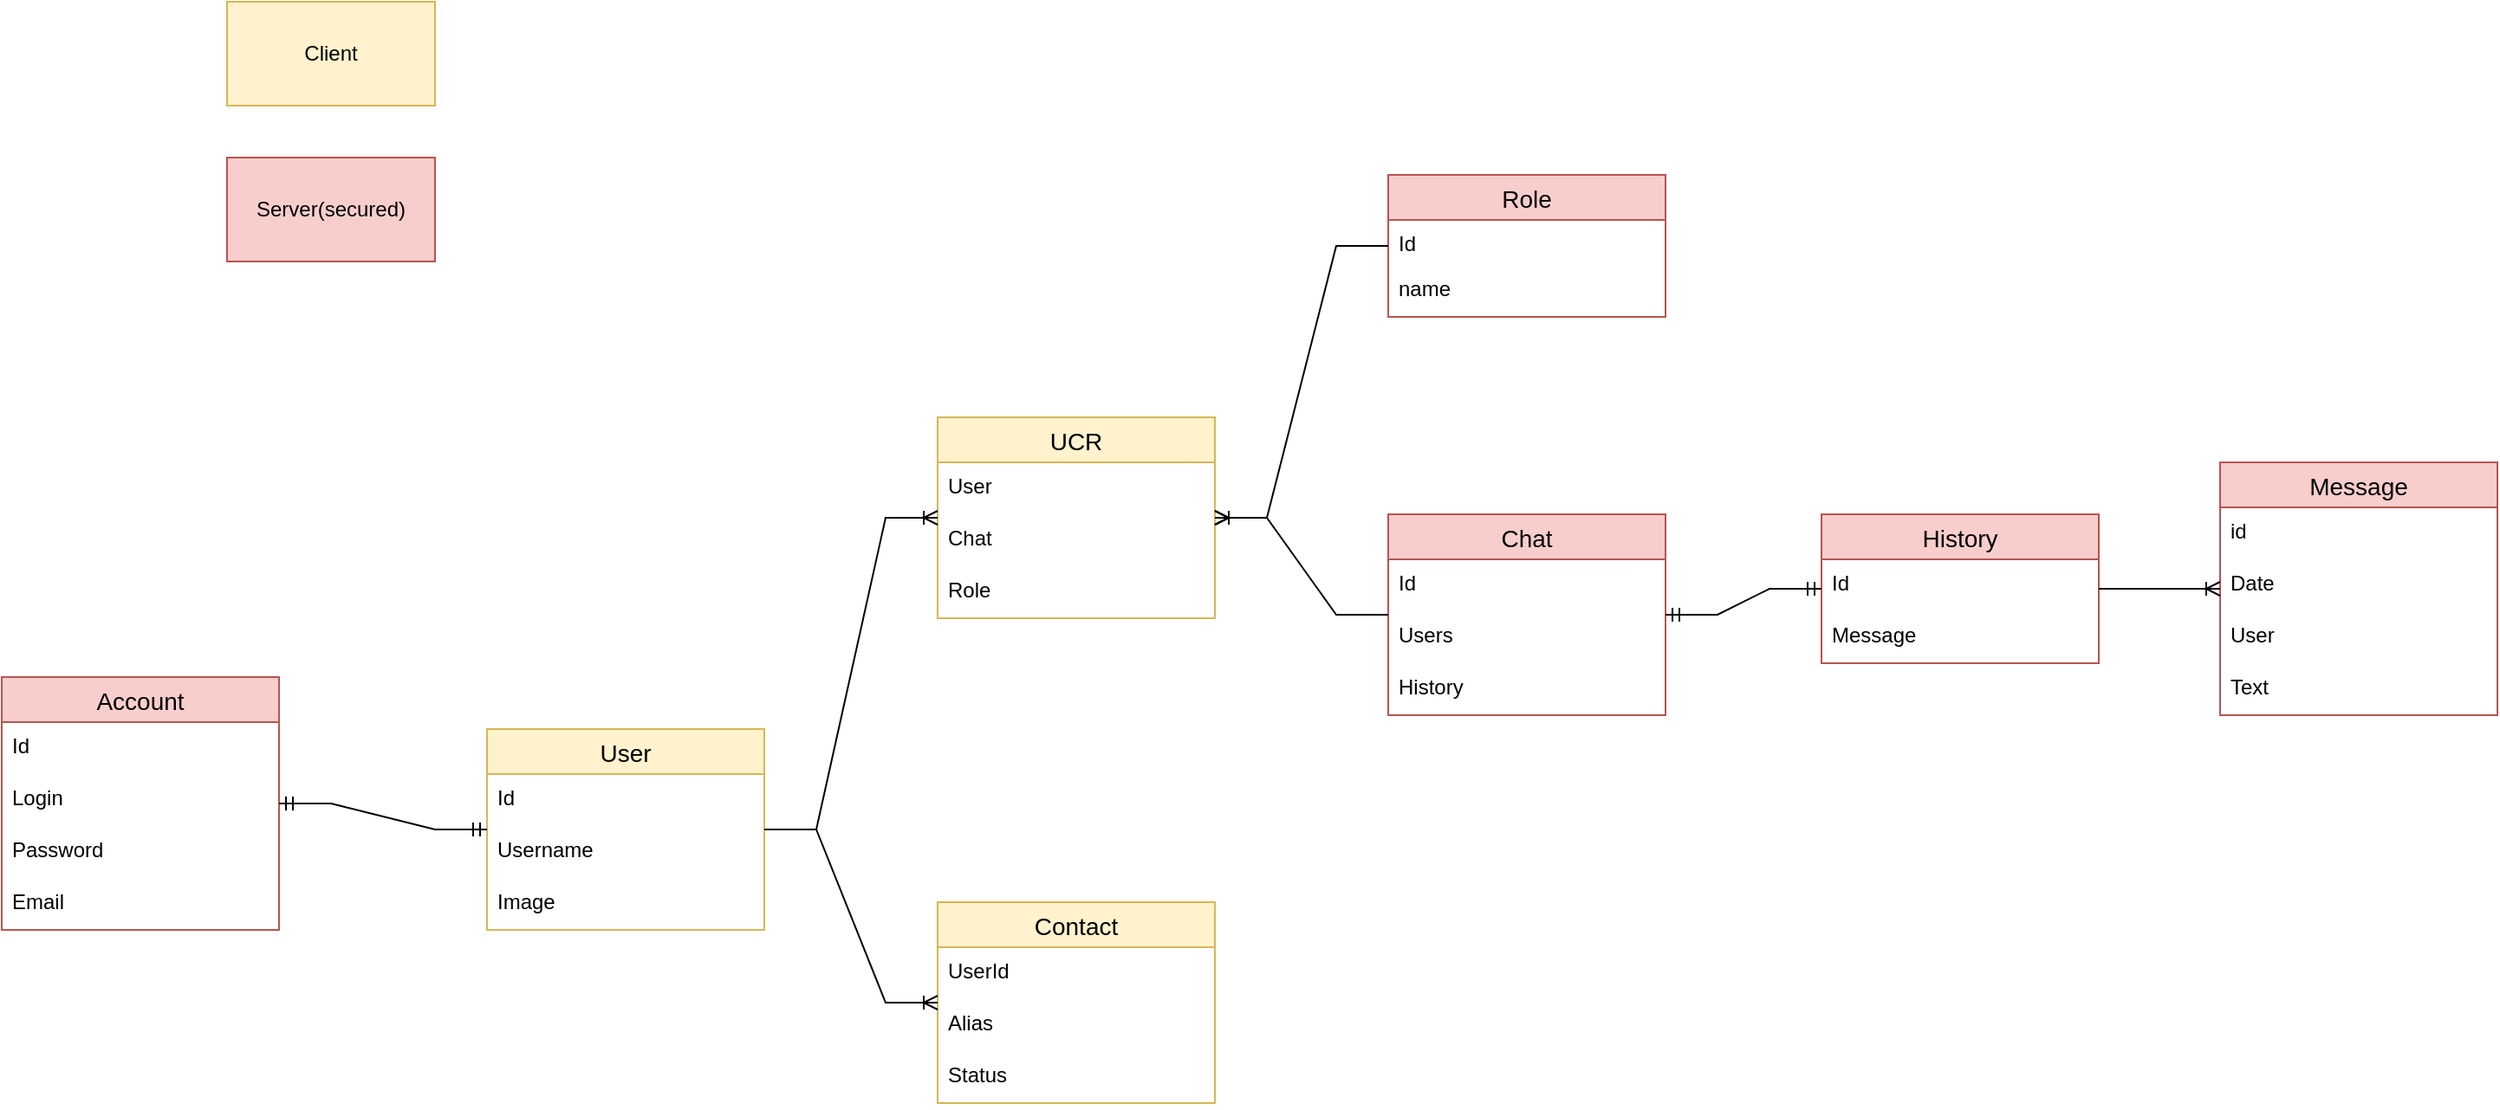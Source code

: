 <mxfile version="19.0.3" type="device" pages="3"><diagram id="R2lEEEUBdFMjLlhIrx00" name="DB"><mxGraphModel dx="2842" dy="1056" grid="1" gridSize="10" guides="1" tooltips="1" connect="1" arrows="1" fold="1" page="1" pageScale="1" pageWidth="1169" pageHeight="827" background="#FFFFFF" math="0" shadow="0" extFonts="Permanent Marker^https://fonts.googleapis.com/css?family=Permanent+Marker"><root><mxCell id="0"/><mxCell id="1" parent="0"/><mxCell id="-1a0NbilGrQ_6agDPdfm-17" value="User" style="swimlane;fontStyle=0;childLayout=stackLayout;horizontal=1;startSize=26;horizontalStack=0;resizeParent=1;resizeParentMax=0;resizeLast=0;collapsible=1;marginBottom=0;align=center;fontSize=14;fillColor=#fff2cc;strokeColor=#d6b656;" vertex="1" parent="1"><mxGeometry y="460" width="160" height="116" as="geometry"/></mxCell><mxCell id="-1a0NbilGrQ_6agDPdfm-18" value="Id" style="text;strokeColor=none;fillColor=none;spacingLeft=4;spacingRight=4;overflow=hidden;rotatable=0;points=[[0,0.5],[1,0.5]];portConstraint=eastwest;fontSize=12;" vertex="1" parent="-1a0NbilGrQ_6agDPdfm-17"><mxGeometry y="26" width="160" height="30" as="geometry"/></mxCell><mxCell id="-1a0NbilGrQ_6agDPdfm-19" value="Username " style="text;strokeColor=none;fillColor=none;spacingLeft=4;spacingRight=4;overflow=hidden;rotatable=0;points=[[0,0.5],[1,0.5]];portConstraint=eastwest;fontSize=12;" vertex="1" parent="-1a0NbilGrQ_6agDPdfm-17"><mxGeometry y="56" width="160" height="30" as="geometry"/></mxCell><mxCell id="8l3aoDlcYQnAMy_f-E5n-1" value="Image" style="text;strokeColor=none;fillColor=none;spacingLeft=4;spacingRight=4;overflow=hidden;rotatable=0;points=[[0,0.5],[1,0.5]];portConstraint=eastwest;fontSize=12;" vertex="1" parent="-1a0NbilGrQ_6agDPdfm-17"><mxGeometry y="86" width="160" height="30" as="geometry"/></mxCell><mxCell id="-1a0NbilGrQ_6agDPdfm-21" value="Role" style="swimlane;fontStyle=0;childLayout=stackLayout;horizontal=1;startSize=26;horizontalStack=0;resizeParent=1;resizeParentMax=0;resizeLast=0;collapsible=1;marginBottom=0;align=center;fontSize=14;fillColor=#f8cecc;strokeColor=#b85450;" vertex="1" parent="1"><mxGeometry x="520" y="140" width="160" height="82" as="geometry"/></mxCell><mxCell id="-1a0NbilGrQ_6agDPdfm-22" value="Id" style="text;strokeColor=none;fillColor=none;spacingLeft=4;spacingRight=4;overflow=hidden;rotatable=0;points=[[0,0.5],[1,0.5]];portConstraint=eastwest;fontSize=12;" vertex="1" parent="-1a0NbilGrQ_6agDPdfm-21"><mxGeometry y="26" width="160" height="26" as="geometry"/></mxCell><mxCell id="-1a0NbilGrQ_6agDPdfm-23" value="name" style="text;strokeColor=none;fillColor=none;spacingLeft=4;spacingRight=4;overflow=hidden;rotatable=0;points=[[0,0.5],[1,0.5]];portConstraint=eastwest;fontSize=12;" vertex="1" parent="-1a0NbilGrQ_6agDPdfm-21"><mxGeometry y="52" width="160" height="30" as="geometry"/></mxCell><mxCell id="cyFJvBOJ71rGkiXKfTyn-1" value="Chat" style="swimlane;fontStyle=0;childLayout=stackLayout;horizontal=1;startSize=26;horizontalStack=0;resizeParent=1;resizeParentMax=0;resizeLast=0;collapsible=1;marginBottom=0;align=center;fontSize=14;fillColor=#f8cecc;strokeColor=#b85450;" vertex="1" parent="1"><mxGeometry x="520" y="336" width="160" height="116" as="geometry"/></mxCell><mxCell id="cyFJvBOJ71rGkiXKfTyn-2" value="Id" style="text;strokeColor=none;fillColor=none;spacingLeft=4;spacingRight=4;overflow=hidden;rotatable=0;points=[[0,0.5],[1,0.5]];portConstraint=eastwest;fontSize=12;" vertex="1" parent="cyFJvBOJ71rGkiXKfTyn-1"><mxGeometry y="26" width="160" height="30" as="geometry"/></mxCell><mxCell id="cyFJvBOJ71rGkiXKfTyn-3" value="Users" style="text;strokeColor=none;fillColor=none;spacingLeft=4;spacingRight=4;overflow=hidden;rotatable=0;points=[[0,0.5],[1,0.5]];portConstraint=eastwest;fontSize=12;" vertex="1" parent="cyFJvBOJ71rGkiXKfTyn-1"><mxGeometry y="56" width="160" height="30" as="geometry"/></mxCell><mxCell id="cyFJvBOJ71rGkiXKfTyn-4" value="History" style="text;strokeColor=none;fillColor=none;spacingLeft=4;spacingRight=4;overflow=hidden;rotatable=0;points=[[0,0.5],[1,0.5]];portConstraint=eastwest;fontSize=12;" vertex="1" parent="cyFJvBOJ71rGkiXKfTyn-1"><mxGeometry y="86" width="160" height="30" as="geometry"/></mxCell><mxCell id="cyFJvBOJ71rGkiXKfTyn-5" value="UCR" style="swimlane;fontStyle=0;childLayout=stackLayout;horizontal=1;startSize=26;horizontalStack=0;resizeParent=1;resizeParentMax=0;resizeLast=0;collapsible=1;marginBottom=0;align=center;fontSize=14;fillColor=#fff2cc;strokeColor=#d6b656;" vertex="1" parent="1"><mxGeometry x="260" y="280" width="160" height="116" as="geometry"/></mxCell><mxCell id="cyFJvBOJ71rGkiXKfTyn-6" value="User" style="text;strokeColor=none;fillColor=none;spacingLeft=4;spacingRight=4;overflow=hidden;rotatable=0;points=[[0,0.5],[1,0.5]];portConstraint=eastwest;fontSize=12;" vertex="1" parent="cyFJvBOJ71rGkiXKfTyn-5"><mxGeometry y="26" width="160" height="30" as="geometry"/></mxCell><mxCell id="cyFJvBOJ71rGkiXKfTyn-7" value="Chat" style="text;strokeColor=none;fillColor=none;spacingLeft=4;spacingRight=4;overflow=hidden;rotatable=0;points=[[0,0.5],[1,0.5]];portConstraint=eastwest;fontSize=12;" vertex="1" parent="cyFJvBOJ71rGkiXKfTyn-5"><mxGeometry y="56" width="160" height="30" as="geometry"/></mxCell><mxCell id="cyFJvBOJ71rGkiXKfTyn-24" value="Role" style="text;strokeColor=none;fillColor=none;spacingLeft=4;spacingRight=4;overflow=hidden;rotatable=0;points=[[0,0.5],[1,0.5]];portConstraint=eastwest;fontSize=12;" vertex="1" parent="cyFJvBOJ71rGkiXKfTyn-5"><mxGeometry y="86" width="160" height="30" as="geometry"/></mxCell><mxCell id="cyFJvBOJ71rGkiXKfTyn-9" value="History" style="swimlane;fontStyle=0;childLayout=stackLayout;horizontal=1;startSize=26;horizontalStack=0;resizeParent=1;resizeParentMax=0;resizeLast=0;collapsible=1;marginBottom=0;align=center;fontSize=14;fillColor=#f8cecc;strokeColor=#b85450;" vertex="1" parent="1"><mxGeometry x="770" y="336" width="160" height="86" as="geometry"/></mxCell><mxCell id="cyFJvBOJ71rGkiXKfTyn-10" value="Id" style="text;strokeColor=none;fillColor=none;spacingLeft=4;spacingRight=4;overflow=hidden;rotatable=0;points=[[0,0.5],[1,0.5]];portConstraint=eastwest;fontSize=12;" vertex="1" parent="cyFJvBOJ71rGkiXKfTyn-9"><mxGeometry y="26" width="160" height="30" as="geometry"/></mxCell><mxCell id="cyFJvBOJ71rGkiXKfTyn-12" value="Message" style="text;strokeColor=none;fillColor=none;spacingLeft=4;spacingRight=4;overflow=hidden;rotatable=0;points=[[0,0.5],[1,0.5]];portConstraint=eastwest;fontSize=12;" vertex="1" parent="cyFJvBOJ71rGkiXKfTyn-9"><mxGeometry y="56" width="160" height="30" as="geometry"/></mxCell><mxCell id="cyFJvBOJ71rGkiXKfTyn-14" value="Message" style="swimlane;fontStyle=0;childLayout=stackLayout;horizontal=1;startSize=26;horizontalStack=0;resizeParent=1;resizeParentMax=0;resizeLast=0;collapsible=1;marginBottom=0;align=center;fontSize=14;fillColor=#f8cecc;strokeColor=#b85450;" vertex="1" parent="1"><mxGeometry x="1000" y="306" width="160" height="146" as="geometry"/></mxCell><mxCell id="cyFJvBOJ71rGkiXKfTyn-15" value="id" style="text;strokeColor=none;fillColor=none;spacingLeft=4;spacingRight=4;overflow=hidden;rotatable=0;points=[[0,0.5],[1,0.5]];portConstraint=eastwest;fontSize=12;" vertex="1" parent="cyFJvBOJ71rGkiXKfTyn-14"><mxGeometry y="26" width="160" height="30" as="geometry"/></mxCell><mxCell id="cyFJvBOJ71rGkiXKfTyn-16" value="Date" style="text;strokeColor=none;fillColor=none;spacingLeft=4;spacingRight=4;overflow=hidden;rotatable=0;points=[[0,0.5],[1,0.5]];portConstraint=eastwest;fontSize=12;" vertex="1" parent="cyFJvBOJ71rGkiXKfTyn-14"><mxGeometry y="56" width="160" height="30" as="geometry"/></mxCell><mxCell id="cyFJvBOJ71rGkiXKfTyn-17" value="User" style="text;strokeColor=none;fillColor=none;spacingLeft=4;spacingRight=4;overflow=hidden;rotatable=0;points=[[0,0.5],[1,0.5]];portConstraint=eastwest;fontSize=12;" vertex="1" parent="cyFJvBOJ71rGkiXKfTyn-14"><mxGeometry y="86" width="160" height="30" as="geometry"/></mxCell><mxCell id="cyFJvBOJ71rGkiXKfTyn-18" value="Text" style="text;strokeColor=none;fillColor=none;spacingLeft=4;spacingRight=4;overflow=hidden;rotatable=0;points=[[0,0.5],[1,0.5]];portConstraint=eastwest;fontSize=12;" vertex="1" parent="cyFJvBOJ71rGkiXKfTyn-14"><mxGeometry y="116" width="160" height="30" as="geometry"/></mxCell><mxCell id="cyFJvBOJ71rGkiXKfTyn-19" value="" style="edgeStyle=entityRelationEdgeStyle;fontSize=12;html=1;endArrow=ERoneToMany;rounded=0;" edge="1" parent="1" source="cyFJvBOJ71rGkiXKfTyn-9" target="cyFJvBOJ71rGkiXKfTyn-14"><mxGeometry width="100" height="100" relative="1" as="geometry"><mxPoint x="820" y="700" as="sourcePoint"/><mxPoint x="920" y="600" as="targetPoint"/></mxGeometry></mxCell><mxCell id="cyFJvBOJ71rGkiXKfTyn-20" value="" style="edgeStyle=entityRelationEdgeStyle;fontSize=12;html=1;endArrow=ERmandOne;startArrow=ERmandOne;rounded=0;" edge="1" parent="1" source="cyFJvBOJ71rGkiXKfTyn-1" target="cyFJvBOJ71rGkiXKfTyn-9"><mxGeometry width="100" height="100" relative="1" as="geometry"><mxPoint x="760" y="650" as="sourcePoint"/><mxPoint x="860" y="550" as="targetPoint"/></mxGeometry></mxCell><mxCell id="cyFJvBOJ71rGkiXKfTyn-21" value="" style="edgeStyle=entityRelationEdgeStyle;fontSize=12;html=1;endArrow=ERoneToMany;rounded=0;" edge="1" parent="1" source="cyFJvBOJ71rGkiXKfTyn-1" target="cyFJvBOJ71rGkiXKfTyn-5"><mxGeometry width="100" height="100" relative="1" as="geometry"><mxPoint x="420" y="590" as="sourcePoint"/><mxPoint x="520" y="490" as="targetPoint"/></mxGeometry></mxCell><mxCell id="cyFJvBOJ71rGkiXKfTyn-23" value="" style="edgeStyle=entityRelationEdgeStyle;fontSize=12;html=1;endArrow=ERoneToMany;rounded=0;" edge="1" parent="1" source="-1a0NbilGrQ_6agDPdfm-17" target="cyFJvBOJ71rGkiXKfTyn-5"><mxGeometry width="100" height="100" relative="1" as="geometry"><mxPoint x="240" y="640" as="sourcePoint"/><mxPoint x="340" y="540" as="targetPoint"/></mxGeometry></mxCell><mxCell id="cyFJvBOJ71rGkiXKfTyn-29" value="" style="edgeStyle=entityRelationEdgeStyle;fontSize=12;html=1;endArrow=ERoneToMany;rounded=0;" edge="1" parent="1" source="-1a0NbilGrQ_6agDPdfm-21" target="cyFJvBOJ71rGkiXKfTyn-5"><mxGeometry width="100" height="100" relative="1" as="geometry"><mxPoint x="490" y="280" as="sourcePoint"/><mxPoint x="320" y="123" as="targetPoint"/></mxGeometry></mxCell><mxCell id="qBEAsmjz6KWp6QsZXKsI-2" value="Account" style="swimlane;fontStyle=0;childLayout=stackLayout;horizontal=1;startSize=26;horizontalStack=0;resizeParent=1;resizeParentMax=0;resizeLast=0;collapsible=1;marginBottom=0;align=center;fontSize=14;fillColor=#f8cecc;strokeColor=#b85450;" vertex="1" parent="1"><mxGeometry x="-280" y="430" width="160" height="146" as="geometry"/></mxCell><mxCell id="qBEAsmjz6KWp6QsZXKsI-7" value="Id" style="text;strokeColor=none;fillColor=none;spacingLeft=4;spacingRight=4;overflow=hidden;rotatable=0;points=[[0,0.5],[1,0.5]];portConstraint=eastwest;fontSize=12;" vertex="1" parent="qBEAsmjz6KWp6QsZXKsI-2"><mxGeometry y="26" width="160" height="30" as="geometry"/></mxCell><mxCell id="qBEAsmjz6KWp6QsZXKsI-3" value="Login" style="text;strokeColor=none;fillColor=none;spacingLeft=4;spacingRight=4;overflow=hidden;rotatable=0;points=[[0,0.5],[1,0.5]];portConstraint=eastwest;fontSize=12;" vertex="1" parent="qBEAsmjz6KWp6QsZXKsI-2"><mxGeometry y="56" width="160" height="30" as="geometry"/></mxCell><mxCell id="qBEAsmjz6KWp6QsZXKsI-4" value="Password" style="text;strokeColor=none;fillColor=none;spacingLeft=4;spacingRight=4;overflow=hidden;rotatable=0;points=[[0,0.5],[1,0.5]];portConstraint=eastwest;fontSize=12;" vertex="1" parent="qBEAsmjz6KWp6QsZXKsI-2"><mxGeometry y="86" width="160" height="30" as="geometry"/></mxCell><mxCell id="qBEAsmjz6KWp6QsZXKsI-5" value="Email" style="text;strokeColor=none;fillColor=none;spacingLeft=4;spacingRight=4;overflow=hidden;rotatable=0;points=[[0,0.5],[1,0.5]];portConstraint=eastwest;fontSize=12;" vertex="1" parent="qBEAsmjz6KWp6QsZXKsI-2"><mxGeometry y="116" width="160" height="30" as="geometry"/></mxCell><mxCell id="qBEAsmjz6KWp6QsZXKsI-6" value="" style="edgeStyle=entityRelationEdgeStyle;fontSize=12;html=1;endArrow=ERmandOne;startArrow=ERmandOne;rounded=0;" edge="1" parent="1" source="qBEAsmjz6KWp6QsZXKsI-2" target="-1a0NbilGrQ_6agDPdfm-17"><mxGeometry width="100" height="100" relative="1" as="geometry"><mxPoint x="-10" y="690" as="sourcePoint"/><mxPoint x="90" y="590" as="targetPoint"/></mxGeometry></mxCell><mxCell id="qBEAsmjz6KWp6QsZXKsI-9" value="Contact" style="swimlane;fontStyle=0;childLayout=stackLayout;horizontal=1;startSize=26;horizontalStack=0;resizeParent=1;resizeParentMax=0;resizeLast=0;collapsible=1;marginBottom=0;align=center;fontSize=14;fillColor=#fff2cc;strokeColor=#d6b656;" vertex="1" parent="1"><mxGeometry x="260" y="560" width="160" height="116" as="geometry"/></mxCell><mxCell id="qBEAsmjz6KWp6QsZXKsI-10" value="UserId" style="text;strokeColor=none;fillColor=none;spacingLeft=4;spacingRight=4;overflow=hidden;rotatable=0;points=[[0,0.5],[1,0.5]];portConstraint=eastwest;fontSize=12;" vertex="1" parent="qBEAsmjz6KWp6QsZXKsI-9"><mxGeometry y="26" width="160" height="30" as="geometry"/></mxCell><mxCell id="qBEAsmjz6KWp6QsZXKsI-15" value="Alias" style="text;strokeColor=none;fillColor=none;spacingLeft=4;spacingRight=4;overflow=hidden;rotatable=0;points=[[0,0.5],[1,0.5]];portConstraint=eastwest;fontSize=12;" vertex="1" parent="qBEAsmjz6KWp6QsZXKsI-9"><mxGeometry y="56" width="160" height="30" as="geometry"/></mxCell><mxCell id="8l3aoDlcYQnAMy_f-E5n-3" value="Status" style="text;strokeColor=none;fillColor=none;spacingLeft=4;spacingRight=4;overflow=hidden;rotatable=0;points=[[0,0.5],[1,0.5]];portConstraint=eastwest;fontSize=12;" vertex="1" parent="qBEAsmjz6KWp6QsZXKsI-9"><mxGeometry y="86" width="160" height="30" as="geometry"/></mxCell><mxCell id="qBEAsmjz6KWp6QsZXKsI-13" value="" style="edgeStyle=entityRelationEdgeStyle;fontSize=12;html=1;endArrow=ERoneToMany;rounded=0;" edge="1" parent="1" source="-1a0NbilGrQ_6agDPdfm-17" target="qBEAsmjz6KWp6QsZXKsI-9"><mxGeometry width="100" height="100" relative="1" as="geometry"><mxPoint x="-10" y="750" as="sourcePoint"/><mxPoint x="90" y="650" as="targetPoint"/></mxGeometry></mxCell><mxCell id="qBEAsmjz6KWp6QsZXKsI-27" value="Client" style="whiteSpace=wrap;html=1;fillColor=#fff2cc;strokeColor=#d6b656;" vertex="1" parent="1"><mxGeometry x="-150" y="40" width="120" height="60" as="geometry"/></mxCell><mxCell id="qBEAsmjz6KWp6QsZXKsI-28" value="Server(secured)" style="whiteSpace=wrap;html=1;fillColor=#f8cecc;strokeColor=#b85450;" vertex="1" parent="1"><mxGeometry x="-150" y="130" width="120" height="60" as="geometry"/></mxCell></root></mxGraphModel></diagram><diagram id="mkOMO_T_XDhBKNaTzUGB" name="NetworkArch"><mxGraphModel dx="1422" dy="898" grid="1" gridSize="10" guides="1" tooltips="1" connect="1" arrows="1" fold="1" page="1" pageScale="1" pageWidth="1169" pageHeight="827" math="0" shadow="0"><root><mxCell id="0"/><mxCell id="1" parent="0"/><mxCell id="C7lolijvapM4nJcgPkDu-3" value="" style="rounded=0;whiteSpace=wrap;html=1;" vertex="1" parent="1"><mxGeometry x="170" y="260" width="610" height="290" as="geometry"/></mxCell><mxCell id="Gd_tLZE-hKotS54orOn5-16" value="Ethernet&lt;br&gt;&amp;lt;VariousAddresses&amp;gt;" style="ellipse;shape=cloud;whiteSpace=wrap;html=1;align=center;" vertex="1" parent="1"><mxGeometry x="10" y="560" width="640" height="340" as="geometry"/></mxCell><mxCell id="Gd_tLZE-hKotS54orOn5-1" value="Client&lt;br&gt;[Default]&lt;br&gt;&amp;lt;addr1&amp;gt;" style="whiteSpace=wrap;html=1;" vertex="1" parent="1"><mxGeometry x="150" y="650" width="120" height="60" as="geometry"/></mxCell><mxCell id="Gd_tLZE-hKotS54orOn5-8" style="edgeStyle=none;rounded=0;orthogonalLoop=1;jettySize=auto;html=1;endArrow=classic;endFill=1;" edge="1" parent="1" source="Gd_tLZE-hKotS54orOn5-2" target="Gd_tLZE-hKotS54orOn5-20"><mxGeometry relative="1" as="geometry"/></mxCell><mxCell id="Gd_tLZE-hKotS54orOn5-9" value="msg" style="edgeLabel;html=1;align=center;verticalAlign=middle;resizable=0;points=[];" vertex="1" connectable="0" parent="Gd_tLZE-hKotS54orOn5-8"><mxGeometry x="-0.16" y="-1" relative="1" as="geometry"><mxPoint as="offset"/></mxGeometry></mxCell><mxCell id="Gd_tLZE-hKotS54orOn5-2" value="Client&lt;br&gt;[Default]&lt;br&gt;&amp;lt;addr2&amp;gt;" style="whiteSpace=wrap;html=1;" vertex="1" parent="1"><mxGeometry x="290" y="650" width="120" height="60" as="geometry"/></mxCell><mxCell id="Gd_tLZE-hKotS54orOn5-3" value="Client&lt;br&gt;[Owner]&lt;br&gt;&amp;lt;addr3&amp;gt;" style="whiteSpace=wrap;html=1;" vertex="1" parent="1"><mxGeometry x="430" y="650" width="120" height="60" as="geometry"/></mxCell><mxCell id="Gd_tLZE-hKotS54orOn5-14" style="edgeStyle=none;rounded=0;orthogonalLoop=1;jettySize=auto;html=1;endArrow=classic;endFill=1;" edge="1" parent="1" source="Gd_tLZE-hKotS54orOn5-20" target="Gd_tLZE-hKotS54orOn5-1"><mxGeometry relative="1" as="geometry"/></mxCell><mxCell id="Gd_tLZE-hKotS54orOn5-15" value="msg" style="edgeLabel;html=1;align=center;verticalAlign=middle;resizable=0;points=[];" vertex="1" connectable="0" parent="Gd_tLZE-hKotS54orOn5-14"><mxGeometry x="0.236" y="1" relative="1" as="geometry"><mxPoint as="offset"/></mxGeometry></mxCell><mxCell id="Gd_tLZE-hKotS54orOn5-18" style="edgeStyle=none;rounded=0;orthogonalLoop=1;jettySize=auto;html=1;endArrow=classic;endFill=1;startArrow=classic;startFill=1;" edge="1" parent="1" source="Gd_tLZE-hKotS54orOn5-20" target="Gd_tLZE-hKotS54orOn5-19"><mxGeometry relative="1" as="geometry"/></mxCell><mxCell id="C7lolijvapM4nJcgPkDu-1" value="192.168.S.N/24 : n" style="text;html=1;align=center;verticalAlign=middle;resizable=0;points=[];autosize=1;strokeColor=none;fillColor=none;" vertex="1" parent="1"><mxGeometry x="505" y="350" width="120" height="20" as="geometry"/></mxCell><mxCell id="Gd_tLZE-hKotS54orOn5-10" style="edgeStyle=none;rounded=0;orthogonalLoop=1;jettySize=auto;html=1;endArrow=classic;endFill=1;" edge="1" parent="1" source="Gd_tLZE-hKotS54orOn5-3" target="Gd_tLZE-hKotS54orOn5-20"><mxGeometry relative="1" as="geometry"/></mxCell><mxCell id="Gd_tLZE-hKotS54orOn5-11" value="Command" style="edgeLabel;html=1;align=center;verticalAlign=middle;resizable=0;points=[];" vertex="1" connectable="0" parent="Gd_tLZE-hKotS54orOn5-10"><mxGeometry x="-0.185" y="-1" relative="1" as="geometry"><mxPoint as="offset"/></mxGeometry></mxCell><mxCell id="C7lolijvapM4nJcgPkDu-2" value="192.168.S.N/24 : n" style="text;html=1;align=center;verticalAlign=middle;resizable=0;points=[];autosize=1;strokeColor=none;fillColor=none;" vertex="1" parent="1"><mxGeometry x="300" y="330" width="120" height="20" as="geometry"/></mxCell><mxCell id="C7lolijvapM4nJcgPkDu-5" value="A.A.A.A:P (domain.name:port)" style="text;html=1;align=center;verticalAlign=middle;resizable=0;points=[];autosize=1;strokeColor=none;fillColor=none;" vertex="1" parent="1"><mxGeometry x="370" y="240" width="180" height="20" as="geometry"/></mxCell><mxCell id="C7lolijvapM4nJcgPkDu-6" value="" style="group" vertex="1" connectable="0" parent="1"><mxGeometry x="510" y="370" width="120" height="120" as="geometry"/></mxCell><mxCell id="Gd_tLZE-hKotS54orOn5-19" value="" style="rounded=0;whiteSpace=wrap;html=1;" vertex="1" parent="C7lolijvapM4nJcgPkDu-6"><mxGeometry width="120" height="120" as="geometry"/></mxCell><mxCell id="Gd_tLZE-hKotS54orOn5-17" value="DB" style="shape=cylinder3;whiteSpace=wrap;html=1;boundedLbl=1;backgroundOutline=1;size=15;" vertex="1" parent="C7lolijvapM4nJcgPkDu-6"><mxGeometry x="30" y="20" width="60" height="80" as="geometry"/></mxCell><mxCell id="C7lolijvapM4nJcgPkDu-7" value="" style="group" vertex="1" connectable="0" parent="1"><mxGeometry x="280" y="350" width="160" height="160" as="geometry"/></mxCell><mxCell id="Gd_tLZE-hKotS54orOn5-20" value="" style="whiteSpace=wrap;html=1;aspect=fixed;" vertex="1" parent="C7lolijvapM4nJcgPkDu-7"><mxGeometry width="160" height="160" as="geometry"/></mxCell><mxCell id="Gd_tLZE-hKotS54orOn5-4" value="Server" style="whiteSpace=wrap;html=1;" vertex="1" parent="C7lolijvapM4nJcgPkDu-7"><mxGeometry x="20" y="50" width="120" height="60" as="geometry"/></mxCell></root></mxGraphModel></diagram><diagram id="fiCpVvmgu555_2ztZCt7" name="app"><mxGraphModel dx="1422" dy="898" grid="1" gridSize="10" guides="1" tooltips="1" connect="1" arrows="1" fold="1" page="1" pageScale="1" pageWidth="1169" pageHeight="827" math="0" shadow="0"><root><mxCell id="0"/><mxCell id="1" parent="0"/><mxCell id="tfGvXuccSFA5jJRTufWh-2" style="edgeStyle=none;rounded=0;orthogonalLoop=1;jettySize=auto;html=1;startArrow=none;startFill=0;endArrow=classic;endFill=1;" edge="1" parent="1" source="tfGvXuccSFA5jJRTufWh-1" target="tfGvXuccSFA5jJRTufWh-3"><mxGeometry relative="1" as="geometry"><mxPoint x="320" y="160" as="targetPoint"/></mxGeometry></mxCell><mxCell id="tfGvXuccSFA5jJRTufWh-5" style="edgeStyle=none;rounded=0;orthogonalLoop=1;jettySize=auto;html=1;startArrow=none;startFill=0;endArrow=classic;endFill=1;" edge="1" parent="1" source="tfGvXuccSFA5jJRTufWh-1" target="tfGvXuccSFA5jJRTufWh-4"><mxGeometry relative="1" as="geometry"/></mxCell><mxCell id="tfGvXuccSFA5jJRTufWh-8" style="edgeStyle=none;rounded=0;orthogonalLoop=1;jettySize=auto;html=1;startArrow=none;startFill=0;endArrow=classic;endFill=1;" edge="1" parent="1" source="tfGvXuccSFA5jJRTufWh-1" target="tfGvXuccSFA5jJRTufWh-7"><mxGeometry relative="1" as="geometry"/></mxCell><mxCell id="tfGvXuccSFA5jJRTufWh-11" style="edgeStyle=none;rounded=0;orthogonalLoop=1;jettySize=auto;html=1;entryX=0;entryY=0.5;entryDx=0;entryDy=0;startArrow=none;startFill=0;endArrow=classic;endFill=1;" edge="1" parent="1" source="tfGvXuccSFA5jJRTufWh-1" target="tfGvXuccSFA5jJRTufWh-6"><mxGeometry relative="1" as="geometry"/></mxCell><mxCell id="tfGvXuccSFA5jJRTufWh-12" style="edgeStyle=none;rounded=0;orthogonalLoop=1;jettySize=auto;html=1;startArrow=none;startFill=0;endArrow=classic;endFill=1;" edge="1" parent="1" source="tfGvXuccSFA5jJRTufWh-1" target="tfGvXuccSFA5jJRTufWh-9"><mxGeometry relative="1" as="geometry"/></mxCell><mxCell id="tfGvXuccSFA5jJRTufWh-17" style="edgeStyle=none;rounded=0;orthogonalLoop=1;jettySize=auto;html=1;startArrow=none;startFill=0;endArrow=classic;endFill=1;" edge="1" parent="1" source="tfGvXuccSFA5jJRTufWh-1" target="tfGvXuccSFA5jJRTufWh-13"><mxGeometry relative="1" as="geometry"/></mxCell><mxCell id="tfGvXuccSFA5jJRTufWh-18" style="edgeStyle=none;rounded=0;orthogonalLoop=1;jettySize=auto;html=1;startArrow=none;startFill=0;endArrow=classic;endFill=1;" edge="1" parent="1" source="tfGvXuccSFA5jJRTufWh-1" target="tfGvXuccSFA5jJRTufWh-14"><mxGeometry relative="1" as="geometry"/></mxCell><mxCell id="v2KDYQw2tWn0BY-K95_2-2" style="rounded=0;orthogonalLoop=1;jettySize=auto;html=1;startArrow=none;startFill=0;endArrow=classic;endFill=1;" edge="1" parent="1" source="tfGvXuccSFA5jJRTufWh-1" target="v2KDYQw2tWn0BY-K95_2-1"><mxGeometry relative="1" as="geometry"/></mxCell><mxCell id="tfGvXuccSFA5jJRTufWh-1" value="user" style="whiteSpace=wrap;html=1;" vertex="1" parent="1"><mxGeometry x="120" y="210" width="120" height="60" as="geometry"/></mxCell><mxCell id="tfGvXuccSFA5jJRTufWh-3" value="Send msg" style="whiteSpace=wrap;html=1;" vertex="1" parent="1"><mxGeometry x="320" y="130" width="120" height="60" as="geometry"/></mxCell><mxCell id="tfGvXuccSFA5jJRTufWh-4" value="Recive msg" style="whiteSpace=wrap;html=1;" vertex="1" parent="1"><mxGeometry x="320" y="210" width="120" height="60" as="geometry"/></mxCell><mxCell id="tfGvXuccSFA5jJRTufWh-6" value="Delete user from chat" style="whiteSpace=wrap;html=1;" vertex="1" parent="1"><mxGeometry x="320" y="384" width="120" height="60" as="geometry"/></mxCell><mxCell id="tfGvXuccSFA5jJRTufWh-7" value="CreateChat" style="whiteSpace=wrap;html=1;" vertex="1" parent="1"><mxGeometry x="320" y="300" width="120" height="60" as="geometry"/></mxCell><mxCell id="tfGvXuccSFA5jJRTufWh-9" value="Add user to chat" style="whiteSpace=wrap;html=1;" vertex="1" parent="1"><mxGeometry x="220" y="470" width="120" height="60" as="geometry"/></mxCell><mxCell id="tfGvXuccSFA5jJRTufWh-13" value="DeleteMsg from chat" style="whiteSpace=wrap;html=1;" vertex="1" parent="1"><mxGeometry x="130" y="550" width="120" height="60" as="geometry"/></mxCell><mxCell id="tfGvXuccSFA5jJRTufWh-14" value="Edit msg from chat" style="whiteSpace=wrap;html=1;" vertex="1" parent="1"><mxGeometry x="10" y="450" width="120" height="60" as="geometry"/></mxCell><mxCell id="tfGvXuccSFA5jJRTufWh-24" style="edgeStyle=none;rounded=0;orthogonalLoop=1;jettySize=auto;html=1;startArrow=none;startFill=0;endArrow=diamondThin;endFill=1;" edge="1" parent="1" source="tfGvXuccSFA5jJRTufWh-19" target="tfGvXuccSFA5jJRTufWh-23"><mxGeometry relative="1" as="geometry"/></mxCell><mxCell id="tfGvXuccSFA5jJRTufWh-19" value="Users" style="swimlane;fontStyle=0;childLayout=stackLayout;horizontal=1;startSize=30;horizontalStack=0;resizeParent=1;resizeParentMax=0;resizeLast=0;collapsible=1;marginBottom=0;" vertex="1" parent="1"><mxGeometry x="900" y="160" width="140" height="120" as="geometry"/></mxCell><mxCell id="tfGvXuccSFA5jJRTufWh-20" value="Item 1" style="text;strokeColor=none;fillColor=none;align=left;verticalAlign=middle;spacingLeft=4;spacingRight=4;overflow=hidden;points=[[0,0.5],[1,0.5]];portConstraint=eastwest;rotatable=0;" vertex="1" parent="tfGvXuccSFA5jJRTufWh-19"><mxGeometry y="30" width="140" height="30" as="geometry"/></mxCell><mxCell id="tfGvXuccSFA5jJRTufWh-21" value="Item 2" style="text;strokeColor=none;fillColor=none;align=left;verticalAlign=middle;spacingLeft=4;spacingRight=4;overflow=hidden;points=[[0,0.5],[1,0.5]];portConstraint=eastwest;rotatable=0;" vertex="1" parent="tfGvXuccSFA5jJRTufWh-19"><mxGeometry y="60" width="140" height="30" as="geometry"/></mxCell><mxCell id="tfGvXuccSFA5jJRTufWh-22" value="Item 3" style="text;strokeColor=none;fillColor=none;align=left;verticalAlign=middle;spacingLeft=4;spacingRight=4;overflow=hidden;points=[[0,0.5],[1,0.5]];portConstraint=eastwest;rotatable=0;" vertex="1" parent="tfGvXuccSFA5jJRTufWh-19"><mxGeometry y="90" width="140" height="30" as="geometry"/></mxCell><mxCell id="tfGvXuccSFA5jJRTufWh-23" value="Chat" style="rounded=0;whiteSpace=wrap;html=1;" vertex="1" parent="1"><mxGeometry x="730" y="330" width="120" height="60" as="geometry"/></mxCell><mxCell id="tfGvXuccSFA5jJRTufWh-29" style="edgeStyle=none;rounded=0;orthogonalLoop=1;jettySize=auto;html=1;startArrow=none;startFill=0;endArrow=diamondThin;endFill=1;" edge="1" parent="1" source="tfGvXuccSFA5jJRTufWh-25" target="tfGvXuccSFA5jJRTufWh-23"><mxGeometry relative="1" as="geometry"/></mxCell><mxCell id="tfGvXuccSFA5jJRTufWh-25" value="Messages" style="swimlane;fontStyle=0;childLayout=stackLayout;horizontal=1;startSize=30;horizontalStack=0;resizeParent=1;resizeParentMax=0;resizeLast=0;collapsible=1;marginBottom=0;" vertex="1" parent="1"><mxGeometry x="900" y="430" width="140" height="120" as="geometry"/></mxCell><mxCell id="tfGvXuccSFA5jJRTufWh-26" value="Item 1" style="text;strokeColor=none;fillColor=none;align=left;verticalAlign=middle;spacingLeft=4;spacingRight=4;overflow=hidden;points=[[0,0.5],[1,0.5]];portConstraint=eastwest;rotatable=0;" vertex="1" parent="tfGvXuccSFA5jJRTufWh-25"><mxGeometry y="30" width="140" height="30" as="geometry"/></mxCell><mxCell id="tfGvXuccSFA5jJRTufWh-27" value="Item 2" style="text;strokeColor=none;fillColor=none;align=left;verticalAlign=middle;spacingLeft=4;spacingRight=4;overflow=hidden;points=[[0,0.5],[1,0.5]];portConstraint=eastwest;rotatable=0;" vertex="1" parent="tfGvXuccSFA5jJRTufWh-25"><mxGeometry y="60" width="140" height="30" as="geometry"/></mxCell><mxCell id="tfGvXuccSFA5jJRTufWh-28" value="Item 3" style="text;strokeColor=none;fillColor=none;align=left;verticalAlign=middle;spacingLeft=4;spacingRight=4;overflow=hidden;points=[[0,0.5],[1,0.5]];portConstraint=eastwest;rotatable=0;" vertex="1" parent="tfGvXuccSFA5jJRTufWh-25"><mxGeometry y="90" width="140" height="30" as="geometry"/></mxCell><mxCell id="tfGvXuccSFA5jJRTufWh-34" style="edgeStyle=none;rounded=0;orthogonalLoop=1;jettySize=auto;html=1;startArrow=none;startFill=0;endArrow=diamondThin;endFill=1;" edge="1" parent="1" source="tfGvXuccSFA5jJRTufWh-30" target="tfGvXuccSFA5jJRTufWh-23"><mxGeometry relative="1" as="geometry"/></mxCell><mxCell id="tfGvXuccSFA5jJRTufWh-30" value="Roles" style="swimlane;fontStyle=0;childLayout=stackLayout;horizontal=1;startSize=30;horizontalStack=0;resizeParent=1;resizeParentMax=0;resizeLast=0;collapsible=1;marginBottom=0;" vertex="1" parent="1"><mxGeometry x="900" y="300" width="140" height="120" as="geometry"><mxRectangle x="900" y="300" width="60" height="30" as="alternateBounds"/></mxGeometry></mxCell><mxCell id="tfGvXuccSFA5jJRTufWh-31" value="Item 1" style="text;strokeColor=none;fillColor=none;align=left;verticalAlign=middle;spacingLeft=4;spacingRight=4;overflow=hidden;points=[[0,0.5],[1,0.5]];portConstraint=eastwest;rotatable=0;" vertex="1" parent="tfGvXuccSFA5jJRTufWh-30"><mxGeometry y="30" width="140" height="30" as="geometry"/></mxCell><mxCell id="tfGvXuccSFA5jJRTufWh-32" value="Item 2" style="text;strokeColor=none;fillColor=none;align=left;verticalAlign=middle;spacingLeft=4;spacingRight=4;overflow=hidden;points=[[0,0.5],[1,0.5]];portConstraint=eastwest;rotatable=0;" vertex="1" parent="tfGvXuccSFA5jJRTufWh-30"><mxGeometry y="60" width="140" height="30" as="geometry"/></mxCell><mxCell id="tfGvXuccSFA5jJRTufWh-33" value="Item 3" style="text;strokeColor=none;fillColor=none;align=left;verticalAlign=middle;spacingLeft=4;spacingRight=4;overflow=hidden;points=[[0,0.5],[1,0.5]];portConstraint=eastwest;rotatable=0;" vertex="1" parent="tfGvXuccSFA5jJRTufWh-30"><mxGeometry y="90" width="140" height="30" as="geometry"/></mxCell><mxCell id="v2KDYQw2tWn0BY-K95_2-1" value="Add Role to User" style="whiteSpace=wrap;html=1;" vertex="1" parent="1"><mxGeometry x="290" y="50" width="120" height="60" as="geometry"/></mxCell></root></mxGraphModel></diagram></mxfile>